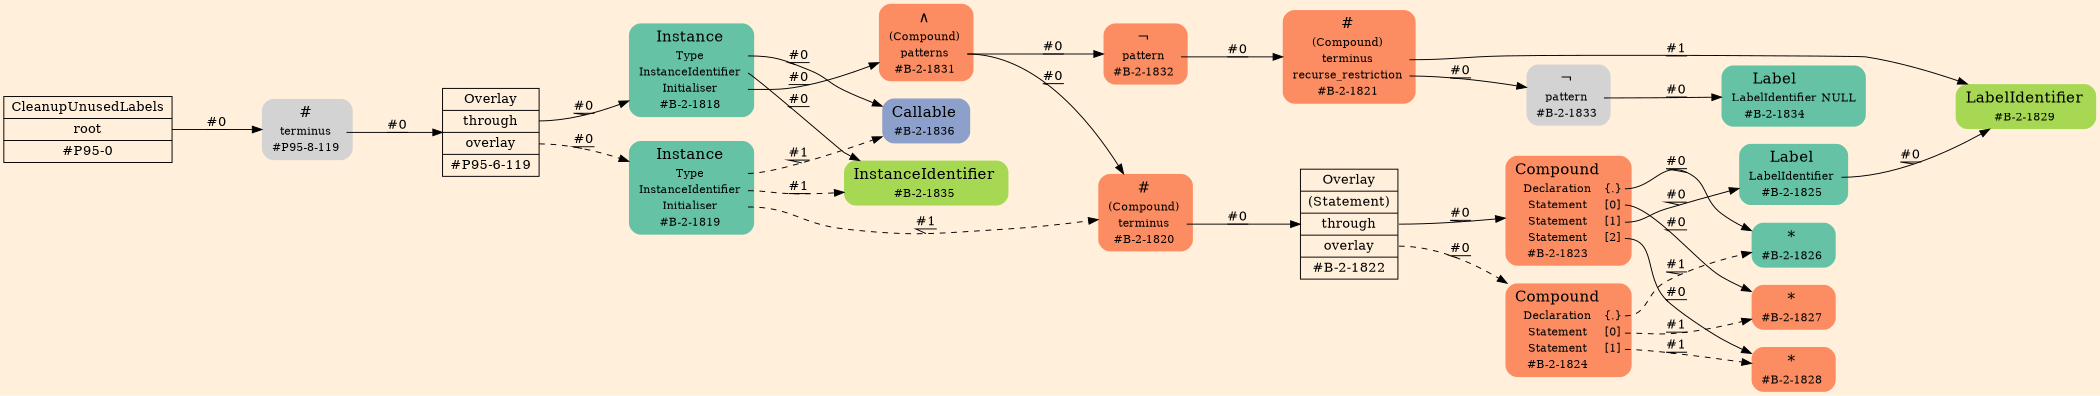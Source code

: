 digraph Inferno {
graph [
rankdir = "LR"
ranksep = 1.0
size = "14,20"
bgcolor = antiquewhite1
];
node [
];
"CR#P95-0" [
shape = "record"
fillcolor = "transparent"
label = "<fixed> CleanupUnusedLabels | <port0> root | <port1> #P95-0"
style = "filled"
fontsize = "14"
fillcolor = antiquewhite1
];
"#P95-8-119" [
shape = "plaintext"
label = <<TABLE BORDER="0" CELLBORDER="0" CELLSPACING="0">
 <TR>
  <TD><FONT POINT-SIZE="16.0">#</FONT></TD>
  <TD></TD>
 </TR>
 <TR>
  <TD>terminus</TD>
  <TD PORT="port0"></TD>
 </TR>
 <TR>
  <TD>#P95-8-119</TD>
  <TD PORT="port1"></TD>
 </TR>
</TABLE>>
style = "rounded,filled"
fontsize = "12"
];
"#P95-6-119" [
shape = "record"
label = "<fixed> Overlay | <port0> through | <port1> overlay | <port2> #P95-6-119"
style = "filled"
fontsize = "14"
fillcolor = antiquewhite1
];
"#B-2-1818" [
shape = "plaintext"
fillcolor = "/set28/1"
label = <<TABLE BORDER="0" CELLBORDER="0" CELLSPACING="0">
 <TR>
  <TD><FONT POINT-SIZE="16.0">Instance</FONT></TD>
  <TD></TD>
 </TR>
 <TR>
  <TD>Type</TD>
  <TD PORT="port0"></TD>
 </TR>
 <TR>
  <TD>InstanceIdentifier</TD>
  <TD PORT="port1"></TD>
 </TR>
 <TR>
  <TD>Initialiser</TD>
  <TD PORT="port2"></TD>
 </TR>
 <TR>
  <TD>#B-2-1818</TD>
  <TD PORT="port3"></TD>
 </TR>
</TABLE>>
style = "rounded,filled"
fontsize = "12"
];
"#B-2-1836" [
shape = "plaintext"
fillcolor = "/set28/3"
label = <<TABLE BORDER="0" CELLBORDER="0" CELLSPACING="0">
 <TR>
  <TD><FONT POINT-SIZE="16.0">Callable</FONT></TD>
  <TD></TD>
 </TR>
 <TR>
  <TD>#B-2-1836</TD>
  <TD PORT="port0"></TD>
 </TR>
</TABLE>>
style = "rounded,filled"
fontsize = "12"
];
"#B-2-1835" [
shape = "plaintext"
fillcolor = "/set28/5"
label = <<TABLE BORDER="0" CELLBORDER="0" CELLSPACING="0">
 <TR>
  <TD><FONT POINT-SIZE="16.0">InstanceIdentifier</FONT></TD>
  <TD></TD>
 </TR>
 <TR>
  <TD>#B-2-1835</TD>
  <TD PORT="port0"></TD>
 </TR>
</TABLE>>
style = "rounded,filled"
fontsize = "12"
];
"#B-2-1831" [
shape = "plaintext"
fillcolor = "/set28/2"
label = <<TABLE BORDER="0" CELLBORDER="0" CELLSPACING="0">
 <TR>
  <TD><FONT POINT-SIZE="16.0">∧</FONT></TD>
  <TD></TD>
 </TR>
 <TR>
  <TD>(Compound)</TD>
  <TD PORT="port0"></TD>
 </TR>
 <TR>
  <TD>patterns</TD>
  <TD PORT="port1"></TD>
 </TR>
 <TR>
  <TD>#B-2-1831</TD>
  <TD PORT="port2"></TD>
 </TR>
</TABLE>>
style = "rounded,filled"
fontsize = "12"
];
"#B-2-1820" [
shape = "plaintext"
fillcolor = "/set28/2"
label = <<TABLE BORDER="0" CELLBORDER="0" CELLSPACING="0">
 <TR>
  <TD><FONT POINT-SIZE="16.0">#</FONT></TD>
  <TD></TD>
 </TR>
 <TR>
  <TD>(Compound)</TD>
  <TD PORT="port0"></TD>
 </TR>
 <TR>
  <TD>terminus</TD>
  <TD PORT="port1"></TD>
 </TR>
 <TR>
  <TD>#B-2-1820</TD>
  <TD PORT="port2"></TD>
 </TR>
</TABLE>>
style = "rounded,filled"
fontsize = "12"
];
"#B-2-1822" [
shape = "record"
fillcolor = "/set28/2"
label = "<fixed> Overlay | <port0> (Statement) | <port1> through | <port2> overlay | <port3> #B-2-1822"
style = "filled"
fontsize = "14"
fillcolor = antiquewhite1
];
"#B-2-1823" [
shape = "plaintext"
fillcolor = "/set28/2"
label = <<TABLE BORDER="0" CELLBORDER="0" CELLSPACING="0">
 <TR>
  <TD><FONT POINT-SIZE="16.0">Compound</FONT></TD>
  <TD></TD>
 </TR>
 <TR>
  <TD>Declaration</TD>
  <TD PORT="port0">{.}</TD>
 </TR>
 <TR>
  <TD>Statement</TD>
  <TD PORT="port1">[0]</TD>
 </TR>
 <TR>
  <TD>Statement</TD>
  <TD PORT="port2">[1]</TD>
 </TR>
 <TR>
  <TD>Statement</TD>
  <TD PORT="port3">[2]</TD>
 </TR>
 <TR>
  <TD>#B-2-1823</TD>
  <TD PORT="port4"></TD>
 </TR>
</TABLE>>
style = "rounded,filled"
fontsize = "12"
];
"#B-2-1826" [
shape = "plaintext"
fillcolor = "/set28/1"
label = <<TABLE BORDER="0" CELLBORDER="0" CELLSPACING="0">
 <TR>
  <TD><FONT POINT-SIZE="16.0">*</FONT></TD>
  <TD></TD>
 </TR>
 <TR>
  <TD>#B-2-1826</TD>
  <TD PORT="port0"></TD>
 </TR>
</TABLE>>
style = "rounded,filled"
fontsize = "12"
];
"#B-2-1827" [
shape = "plaintext"
fillcolor = "/set28/2"
label = <<TABLE BORDER="0" CELLBORDER="0" CELLSPACING="0">
 <TR>
  <TD><FONT POINT-SIZE="16.0">*</FONT></TD>
  <TD></TD>
 </TR>
 <TR>
  <TD>#B-2-1827</TD>
  <TD PORT="port0"></TD>
 </TR>
</TABLE>>
style = "rounded,filled"
fontsize = "12"
];
"#B-2-1825" [
shape = "plaintext"
fillcolor = "/set28/1"
label = <<TABLE BORDER="0" CELLBORDER="0" CELLSPACING="0">
 <TR>
  <TD><FONT POINT-SIZE="16.0">Label</FONT></TD>
  <TD></TD>
 </TR>
 <TR>
  <TD>LabelIdentifier</TD>
  <TD PORT="port0"></TD>
 </TR>
 <TR>
  <TD>#B-2-1825</TD>
  <TD PORT="port1"></TD>
 </TR>
</TABLE>>
style = "rounded,filled"
fontsize = "12"
];
"#B-2-1829" [
shape = "plaintext"
fillcolor = "/set28/5"
label = <<TABLE BORDER="0" CELLBORDER="0" CELLSPACING="0">
 <TR>
  <TD><FONT POINT-SIZE="16.0">LabelIdentifier</FONT></TD>
  <TD></TD>
 </TR>
 <TR>
  <TD>#B-2-1829</TD>
  <TD PORT="port0"></TD>
 </TR>
</TABLE>>
style = "rounded,filled"
fontsize = "12"
];
"#B-2-1828" [
shape = "plaintext"
fillcolor = "/set28/2"
label = <<TABLE BORDER="0" CELLBORDER="0" CELLSPACING="0">
 <TR>
  <TD><FONT POINT-SIZE="16.0">*</FONT></TD>
  <TD></TD>
 </TR>
 <TR>
  <TD>#B-2-1828</TD>
  <TD PORT="port0"></TD>
 </TR>
</TABLE>>
style = "rounded,filled"
fontsize = "12"
];
"#B-2-1824" [
shape = "plaintext"
fillcolor = "/set28/2"
label = <<TABLE BORDER="0" CELLBORDER="0" CELLSPACING="0">
 <TR>
  <TD><FONT POINT-SIZE="16.0">Compound</FONT></TD>
  <TD></TD>
 </TR>
 <TR>
  <TD>Declaration</TD>
  <TD PORT="port0">{.}</TD>
 </TR>
 <TR>
  <TD>Statement</TD>
  <TD PORT="port1">[0]</TD>
 </TR>
 <TR>
  <TD>Statement</TD>
  <TD PORT="port2">[1]</TD>
 </TR>
 <TR>
  <TD>#B-2-1824</TD>
  <TD PORT="port3"></TD>
 </TR>
</TABLE>>
style = "rounded,filled"
fontsize = "12"
];
"#B-2-1832" [
shape = "plaintext"
fillcolor = "/set28/2"
label = <<TABLE BORDER="0" CELLBORDER="0" CELLSPACING="0">
 <TR>
  <TD><FONT POINT-SIZE="16.0">¬</FONT></TD>
  <TD></TD>
 </TR>
 <TR>
  <TD>pattern</TD>
  <TD PORT="port0"></TD>
 </TR>
 <TR>
  <TD>#B-2-1832</TD>
  <TD PORT="port1"></TD>
 </TR>
</TABLE>>
style = "rounded,filled"
fontsize = "12"
];
"#B-2-1821" [
shape = "plaintext"
fillcolor = "/set28/2"
label = <<TABLE BORDER="0" CELLBORDER="0" CELLSPACING="0">
 <TR>
  <TD><FONT POINT-SIZE="16.0">#</FONT></TD>
  <TD></TD>
 </TR>
 <TR>
  <TD>(Compound)</TD>
  <TD PORT="port0"></TD>
 </TR>
 <TR>
  <TD>terminus</TD>
  <TD PORT="port1"></TD>
 </TR>
 <TR>
  <TD>recurse_restriction</TD>
  <TD PORT="port2"></TD>
 </TR>
 <TR>
  <TD>#B-2-1821</TD>
  <TD PORT="port3"></TD>
 </TR>
</TABLE>>
style = "rounded,filled"
fontsize = "12"
];
"#B-2-1833" [
shape = "plaintext"
label = <<TABLE BORDER="0" CELLBORDER="0" CELLSPACING="0">
 <TR>
  <TD><FONT POINT-SIZE="16.0">¬</FONT></TD>
  <TD></TD>
 </TR>
 <TR>
  <TD>pattern</TD>
  <TD PORT="port0"></TD>
 </TR>
 <TR>
  <TD>#B-2-1833</TD>
  <TD PORT="port1"></TD>
 </TR>
</TABLE>>
style = "rounded,filled"
fontsize = "12"
];
"#B-2-1834" [
shape = "plaintext"
fillcolor = "/set28/1"
label = <<TABLE BORDER="0" CELLBORDER="0" CELLSPACING="0">
 <TR>
  <TD><FONT POINT-SIZE="16.0">Label</FONT></TD>
  <TD></TD>
 </TR>
 <TR>
  <TD>LabelIdentifier</TD>
  <TD PORT="port0">NULL</TD>
 </TR>
 <TR>
  <TD>#B-2-1834</TD>
  <TD PORT="port1"></TD>
 </TR>
</TABLE>>
style = "rounded,filled"
fontsize = "12"
];
"#B-2-1819" [
shape = "plaintext"
fillcolor = "/set28/1"
label = <<TABLE BORDER="0" CELLBORDER="0" CELLSPACING="0">
 <TR>
  <TD><FONT POINT-SIZE="16.0">Instance</FONT></TD>
  <TD></TD>
 </TR>
 <TR>
  <TD>Type</TD>
  <TD PORT="port0"></TD>
 </TR>
 <TR>
  <TD>InstanceIdentifier</TD>
  <TD PORT="port1"></TD>
 </TR>
 <TR>
  <TD>Initialiser</TD>
  <TD PORT="port2"></TD>
 </TR>
 <TR>
  <TD>#B-2-1819</TD>
  <TD PORT="port3"></TD>
 </TR>
</TABLE>>
style = "rounded,filled"
fontsize = "12"
];
"CR#P95-0":port0 -> "#P95-8-119" [style="solid"
label = "#0"
decorate = true
];
"#P95-8-119":port0 -> "#P95-6-119" [style="solid"
label = "#0"
decorate = true
];
"#P95-6-119":port0 -> "#B-2-1818" [style="solid"
label = "#0"
decorate = true
];
"#P95-6-119":port1 -> "#B-2-1819" [style="dashed"
label = "#0"
decorate = true
];
"#B-2-1818":port0 -> "#B-2-1836" [style="solid"
label = "#0"
decorate = true
];
"#B-2-1818":port1 -> "#B-2-1835" [style="solid"
label = "#0"
decorate = true
];
"#B-2-1818":port2 -> "#B-2-1831" [style="solid"
label = "#0"
decorate = true
];
"#B-2-1831":port1 -> "#B-2-1820" [style="solid"
label = "#0"
decorate = true
];
"#B-2-1831":port1 -> "#B-2-1832" [style="solid"
label = "#0"
decorate = true
];
"#B-2-1820":port1 -> "#B-2-1822" [style="solid"
label = "#0"
decorate = true
];
"#B-2-1822":port1 -> "#B-2-1823" [style="solid"
label = "#0"
decorate = true
];
"#B-2-1822":port2 -> "#B-2-1824" [style="dashed"
label = "#0"
decorate = true
];
"#B-2-1823":port0 -> "#B-2-1826" [style="solid"
label = "#0"
decorate = true
];
"#B-2-1823":port1 -> "#B-2-1827" [style="solid"
label = "#0"
decorate = true
];
"#B-2-1823":port2 -> "#B-2-1825" [style="solid"
label = "#0"
decorate = true
];
"#B-2-1823":port3 -> "#B-2-1828" [style="solid"
label = "#0"
decorate = true
];
"#B-2-1825":port0 -> "#B-2-1829" [style="solid"
label = "#0"
decorate = true
];
"#B-2-1824":port0 -> "#B-2-1826" [style="dashed"
label = "#1"
decorate = true
];
"#B-2-1824":port1 -> "#B-2-1827" [style="dashed"
label = "#1"
decorate = true
];
"#B-2-1824":port2 -> "#B-2-1828" [style="dashed"
label = "#1"
decorate = true
];
"#B-2-1832":port0 -> "#B-2-1821" [style="solid"
label = "#0"
decorate = true
];
"#B-2-1821":port1 -> "#B-2-1829" [style="solid"
label = "#1"
decorate = true
];
"#B-2-1821":port2 -> "#B-2-1833" [style="solid"
label = "#0"
decorate = true
];
"#B-2-1833":port0 -> "#B-2-1834" [style="solid"
label = "#0"
decorate = true
];
"#B-2-1819":port0 -> "#B-2-1836" [style="dashed"
label = "#1"
decorate = true
];
"#B-2-1819":port1 -> "#B-2-1835" [style="dashed"
label = "#1"
decorate = true
];
"#B-2-1819":port2 -> "#B-2-1820" [style="dashed"
label = "#1"
decorate = true
];
}
